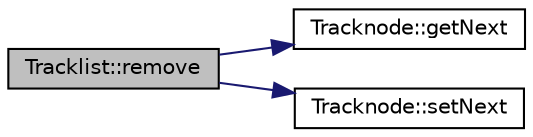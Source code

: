 digraph "Tracklist::remove"
{
 // LATEX_PDF_SIZE
  edge [fontname="Helvetica",fontsize="10",labelfontname="Helvetica",labelfontsize="10"];
  node [fontname="Helvetica",fontsize="10",shape=record];
  rankdir="LR";
  Node1 [label="Tracklist::remove",height=0.2,width=0.4,color="black", fillcolor="grey75", style="filled", fontcolor="black",tooltip="removes the last element of the linked list"];
  Node1 -> Node2 [color="midnightblue",fontsize="10",style="solid",fontname="Helvetica"];
  Node2 [label="Tracknode::getNext",height=0.2,width=0.4,color="black", fillcolor="white", style="filled",URL="$classTracknode.html#a462ece04fa7600fd9004fb1e272356a7",tooltip="get the next node"];
  Node1 -> Node3 [color="midnightblue",fontsize="10",style="solid",fontname="Helvetica"];
  Node3 [label="Tracknode::setNext",height=0.2,width=0.4,color="black", fillcolor="white", style="filled",URL="$classTracknode.html#a343e2a57eca952ed16babf3a7a52693e",tooltip="sets the next node of the current node"];
}
